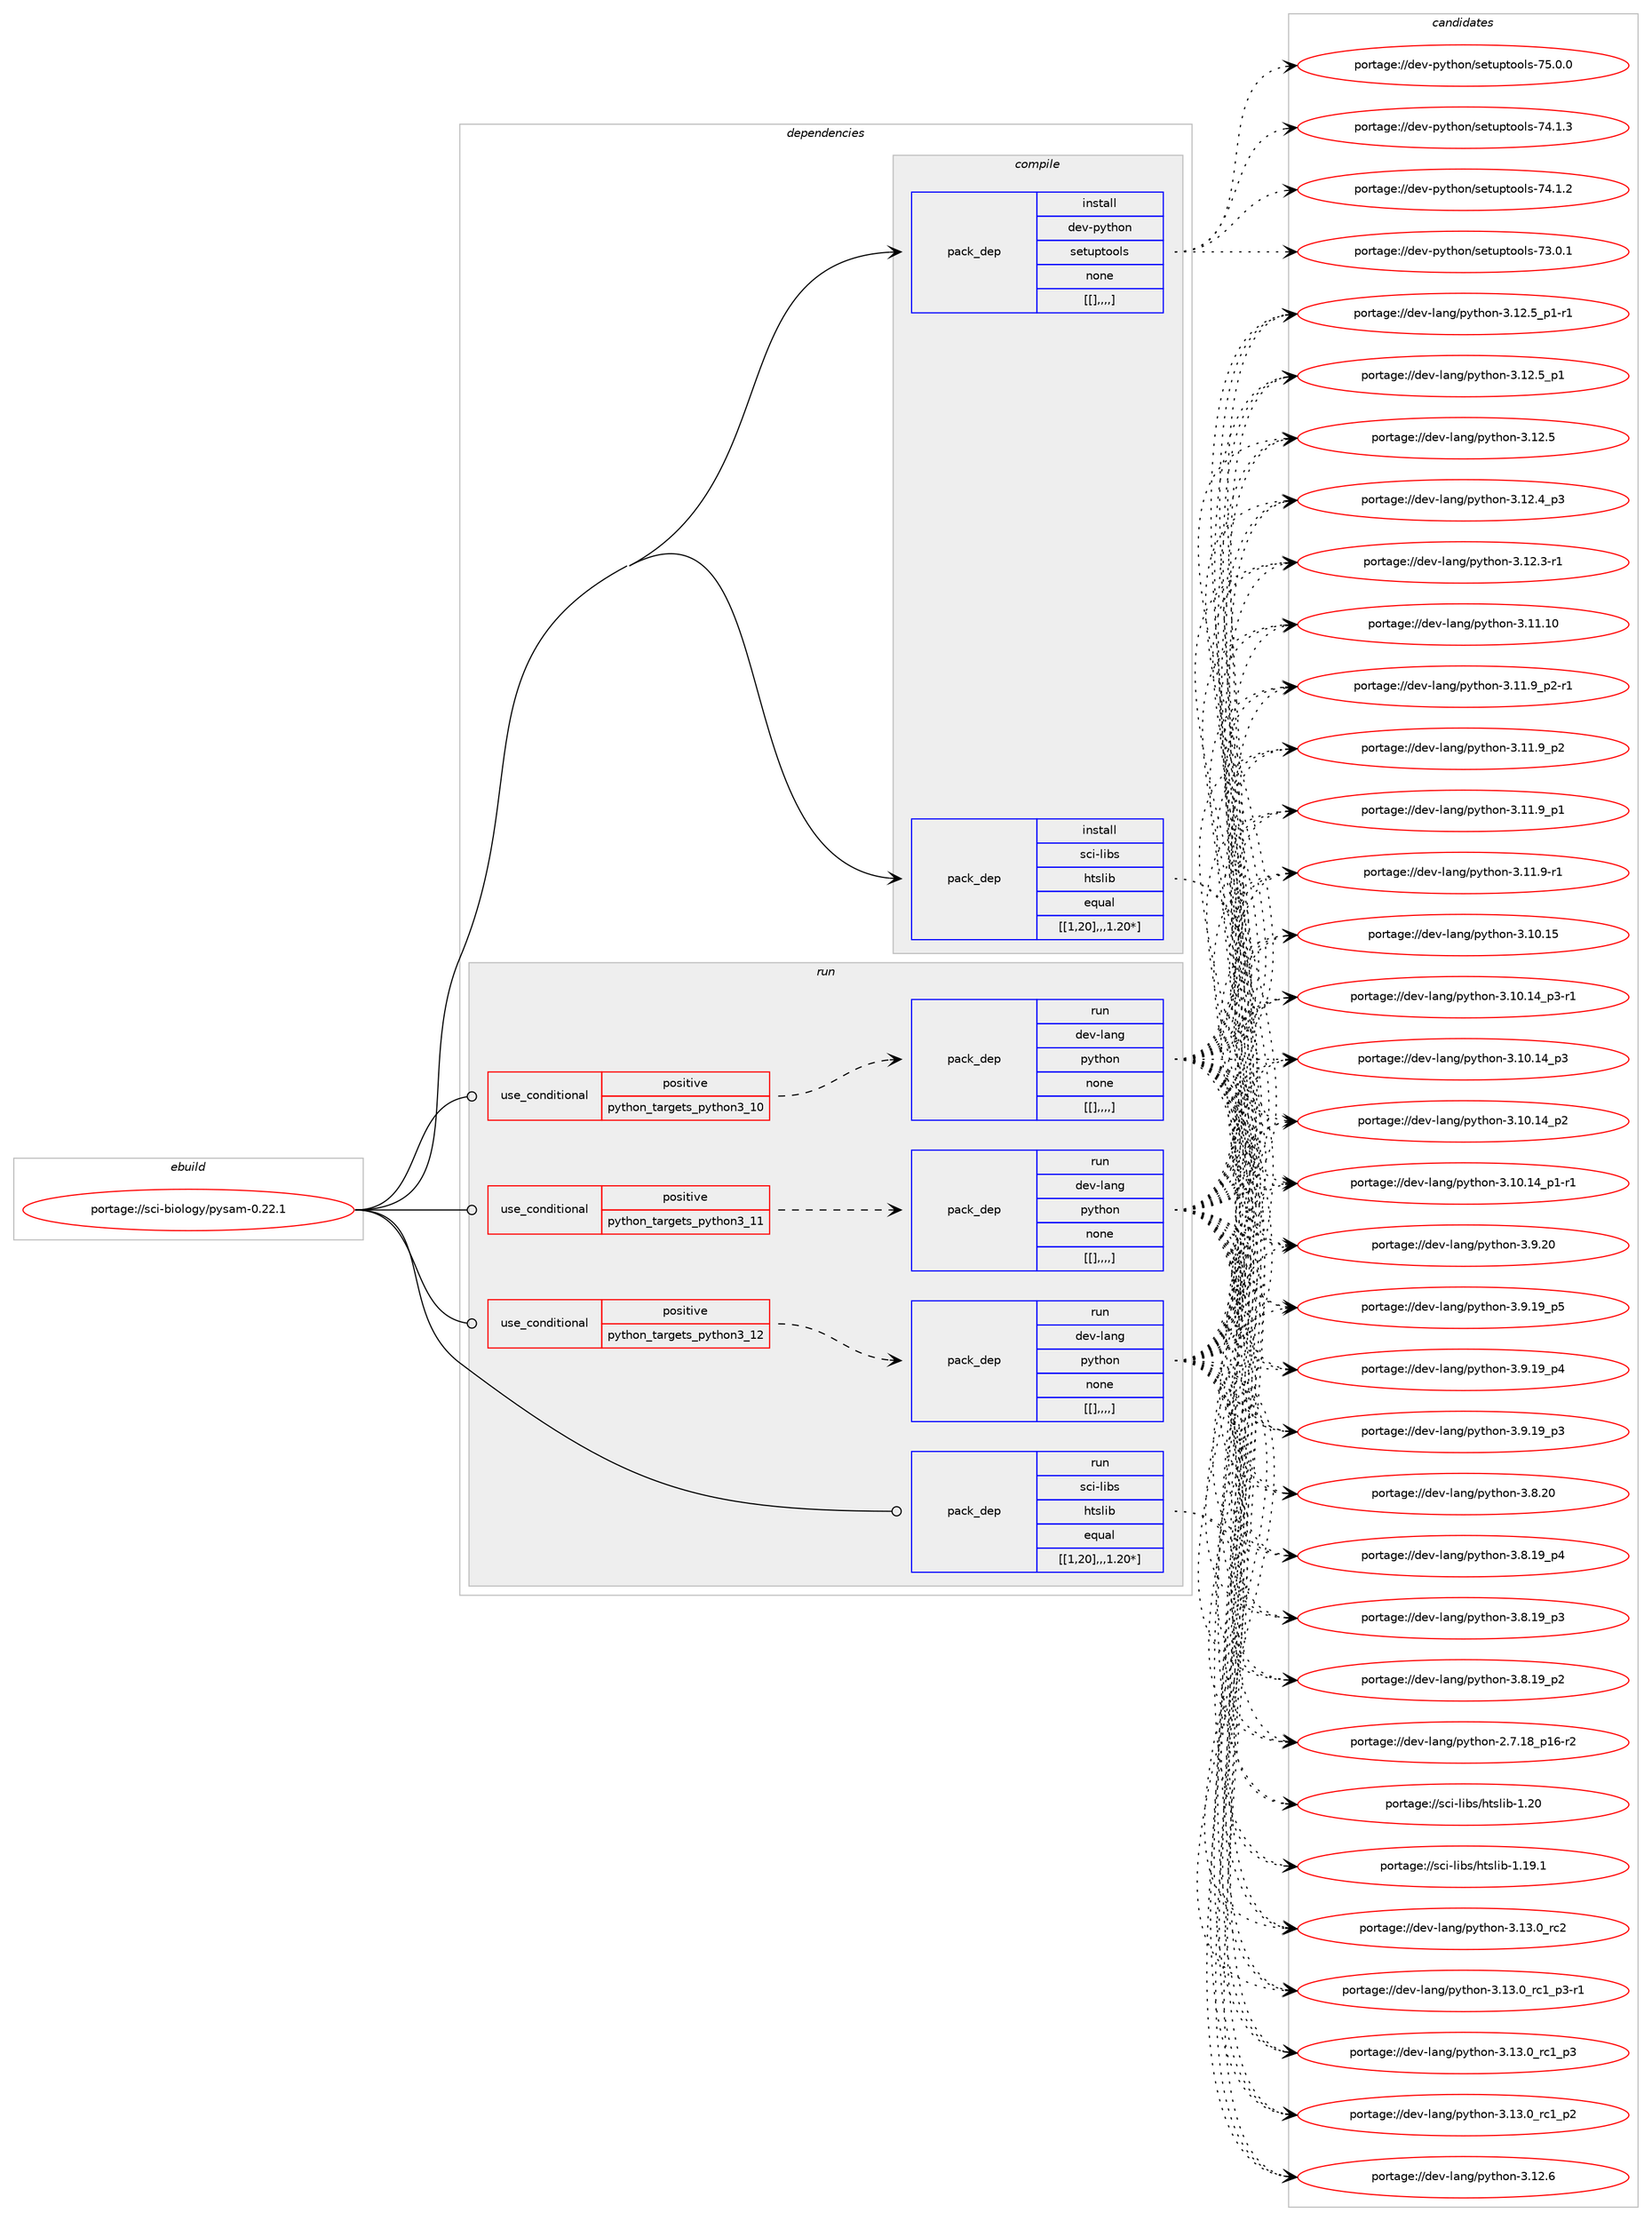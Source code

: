 digraph prolog {

# *************
# Graph options
# *************

newrank=true;
concentrate=true;
compound=true;
graph [rankdir=LR,fontname=Helvetica,fontsize=10,ranksep=1.5];#, ranksep=2.5, nodesep=0.2];
edge  [arrowhead=vee];
node  [fontname=Helvetica,fontsize=10];

# **********
# The ebuild
# **********

subgraph cluster_leftcol {
color=gray;
label=<<i>ebuild</i>>;
id [label="portage://sci-biology/pysam-0.22.1", color=red, width=4, href="../sci-biology/pysam-0.22.1.svg"];
}

# ****************
# The dependencies
# ****************

subgraph cluster_midcol {
color=gray;
label=<<i>dependencies</i>>;
subgraph cluster_compile {
fillcolor="#eeeeee";
style=filled;
label=<<i>compile</i>>;
subgraph pack298070 {
dependency408886 [label=<<TABLE BORDER="0" CELLBORDER="1" CELLSPACING="0" CELLPADDING="4" WIDTH="220"><TR><TD ROWSPAN="6" CELLPADDING="30">pack_dep</TD></TR><TR><TD WIDTH="110">install</TD></TR><TR><TD>dev-python</TD></TR><TR><TD>setuptools</TD></TR><TR><TD>none</TD></TR><TR><TD>[[],,,,]</TD></TR></TABLE>>, shape=none, color=blue];
}
id:e -> dependency408886:w [weight=20,style="solid",arrowhead="vee"];
subgraph pack298071 {
dependency408887 [label=<<TABLE BORDER="0" CELLBORDER="1" CELLSPACING="0" CELLPADDING="4" WIDTH="220"><TR><TD ROWSPAN="6" CELLPADDING="30">pack_dep</TD></TR><TR><TD WIDTH="110">install</TD></TR><TR><TD>sci-libs</TD></TR><TR><TD>htslib</TD></TR><TR><TD>equal</TD></TR><TR><TD>[[1,20],,,1.20*]</TD></TR></TABLE>>, shape=none, color=blue];
}
id:e -> dependency408887:w [weight=20,style="solid",arrowhead="vee"];
}
subgraph cluster_compileandrun {
fillcolor="#eeeeee";
style=filled;
label=<<i>compile and run</i>>;
}
subgraph cluster_run {
fillcolor="#eeeeee";
style=filled;
label=<<i>run</i>>;
subgraph cond107858 {
dependency408888 [label=<<TABLE BORDER="0" CELLBORDER="1" CELLSPACING="0" CELLPADDING="4"><TR><TD ROWSPAN="3" CELLPADDING="10">use_conditional</TD></TR><TR><TD>positive</TD></TR><TR><TD>python_targets_python3_10</TD></TR></TABLE>>, shape=none, color=red];
subgraph pack298072 {
dependency408889 [label=<<TABLE BORDER="0" CELLBORDER="1" CELLSPACING="0" CELLPADDING="4" WIDTH="220"><TR><TD ROWSPAN="6" CELLPADDING="30">pack_dep</TD></TR><TR><TD WIDTH="110">run</TD></TR><TR><TD>dev-lang</TD></TR><TR><TD>python</TD></TR><TR><TD>none</TD></TR><TR><TD>[[],,,,]</TD></TR></TABLE>>, shape=none, color=blue];
}
dependency408888:e -> dependency408889:w [weight=20,style="dashed",arrowhead="vee"];
}
id:e -> dependency408888:w [weight=20,style="solid",arrowhead="odot"];
subgraph cond107859 {
dependency408890 [label=<<TABLE BORDER="0" CELLBORDER="1" CELLSPACING="0" CELLPADDING="4"><TR><TD ROWSPAN="3" CELLPADDING="10">use_conditional</TD></TR><TR><TD>positive</TD></TR><TR><TD>python_targets_python3_11</TD></TR></TABLE>>, shape=none, color=red];
subgraph pack298073 {
dependency408891 [label=<<TABLE BORDER="0" CELLBORDER="1" CELLSPACING="0" CELLPADDING="4" WIDTH="220"><TR><TD ROWSPAN="6" CELLPADDING="30">pack_dep</TD></TR><TR><TD WIDTH="110">run</TD></TR><TR><TD>dev-lang</TD></TR><TR><TD>python</TD></TR><TR><TD>none</TD></TR><TR><TD>[[],,,,]</TD></TR></TABLE>>, shape=none, color=blue];
}
dependency408890:e -> dependency408891:w [weight=20,style="dashed",arrowhead="vee"];
}
id:e -> dependency408890:w [weight=20,style="solid",arrowhead="odot"];
subgraph cond107860 {
dependency408892 [label=<<TABLE BORDER="0" CELLBORDER="1" CELLSPACING="0" CELLPADDING="4"><TR><TD ROWSPAN="3" CELLPADDING="10">use_conditional</TD></TR><TR><TD>positive</TD></TR><TR><TD>python_targets_python3_12</TD></TR></TABLE>>, shape=none, color=red];
subgraph pack298074 {
dependency408893 [label=<<TABLE BORDER="0" CELLBORDER="1" CELLSPACING="0" CELLPADDING="4" WIDTH="220"><TR><TD ROWSPAN="6" CELLPADDING="30">pack_dep</TD></TR><TR><TD WIDTH="110">run</TD></TR><TR><TD>dev-lang</TD></TR><TR><TD>python</TD></TR><TR><TD>none</TD></TR><TR><TD>[[],,,,]</TD></TR></TABLE>>, shape=none, color=blue];
}
dependency408892:e -> dependency408893:w [weight=20,style="dashed",arrowhead="vee"];
}
id:e -> dependency408892:w [weight=20,style="solid",arrowhead="odot"];
subgraph pack298075 {
dependency408894 [label=<<TABLE BORDER="0" CELLBORDER="1" CELLSPACING="0" CELLPADDING="4" WIDTH="220"><TR><TD ROWSPAN="6" CELLPADDING="30">pack_dep</TD></TR><TR><TD WIDTH="110">run</TD></TR><TR><TD>sci-libs</TD></TR><TR><TD>htslib</TD></TR><TR><TD>equal</TD></TR><TR><TD>[[1,20],,,1.20*]</TD></TR></TABLE>>, shape=none, color=blue];
}
id:e -> dependency408894:w [weight=20,style="solid",arrowhead="odot"];
}
}

# **************
# The candidates
# **************

subgraph cluster_choices {
rank=same;
color=gray;
label=<<i>candidates</i>>;

subgraph choice298070 {
color=black;
nodesep=1;
choice100101118451121211161041111104711510111611711211611111110811545555346484648 [label="portage://dev-python/setuptools-75.0.0", color=red, width=4,href="../dev-python/setuptools-75.0.0.svg"];
choice100101118451121211161041111104711510111611711211611111110811545555246494651 [label="portage://dev-python/setuptools-74.1.3", color=red, width=4,href="../dev-python/setuptools-74.1.3.svg"];
choice100101118451121211161041111104711510111611711211611111110811545555246494650 [label="portage://dev-python/setuptools-74.1.2", color=red, width=4,href="../dev-python/setuptools-74.1.2.svg"];
choice100101118451121211161041111104711510111611711211611111110811545555146484649 [label="portage://dev-python/setuptools-73.0.1", color=red, width=4,href="../dev-python/setuptools-73.0.1.svg"];
dependency408886:e -> choice100101118451121211161041111104711510111611711211611111110811545555346484648:w [style=dotted,weight="100"];
dependency408886:e -> choice100101118451121211161041111104711510111611711211611111110811545555246494651:w [style=dotted,weight="100"];
dependency408886:e -> choice100101118451121211161041111104711510111611711211611111110811545555246494650:w [style=dotted,weight="100"];
dependency408886:e -> choice100101118451121211161041111104711510111611711211611111110811545555146484649:w [style=dotted,weight="100"];
}
subgraph choice298071 {
color=black;
nodesep=1;
choice11599105451081059811547104116115108105984549465048 [label="portage://sci-libs/htslib-1.20", color=red, width=4,href="../sci-libs/htslib-1.20.svg"];
choice115991054510810598115471041161151081059845494649574649 [label="portage://sci-libs/htslib-1.19.1", color=red, width=4,href="../sci-libs/htslib-1.19.1.svg"];
dependency408887:e -> choice11599105451081059811547104116115108105984549465048:w [style=dotted,weight="100"];
dependency408887:e -> choice115991054510810598115471041161151081059845494649574649:w [style=dotted,weight="100"];
}
subgraph choice298072 {
color=black;
nodesep=1;
choice10010111845108971101034711212111610411111045514649514648951149950 [label="portage://dev-lang/python-3.13.0_rc2", color=red, width=4,href="../dev-lang/python-3.13.0_rc2.svg"];
choice1001011184510897110103471121211161041111104551464951464895114994995112514511449 [label="portage://dev-lang/python-3.13.0_rc1_p3-r1", color=red, width=4,href="../dev-lang/python-3.13.0_rc1_p3-r1.svg"];
choice100101118451089711010347112121116104111110455146495146489511499499511251 [label="portage://dev-lang/python-3.13.0_rc1_p3", color=red, width=4,href="../dev-lang/python-3.13.0_rc1_p3.svg"];
choice100101118451089711010347112121116104111110455146495146489511499499511250 [label="portage://dev-lang/python-3.13.0_rc1_p2", color=red, width=4,href="../dev-lang/python-3.13.0_rc1_p2.svg"];
choice10010111845108971101034711212111610411111045514649504654 [label="portage://dev-lang/python-3.12.6", color=red, width=4,href="../dev-lang/python-3.12.6.svg"];
choice1001011184510897110103471121211161041111104551464950465395112494511449 [label="portage://dev-lang/python-3.12.5_p1-r1", color=red, width=4,href="../dev-lang/python-3.12.5_p1-r1.svg"];
choice100101118451089711010347112121116104111110455146495046539511249 [label="portage://dev-lang/python-3.12.5_p1", color=red, width=4,href="../dev-lang/python-3.12.5_p1.svg"];
choice10010111845108971101034711212111610411111045514649504653 [label="portage://dev-lang/python-3.12.5", color=red, width=4,href="../dev-lang/python-3.12.5.svg"];
choice100101118451089711010347112121116104111110455146495046529511251 [label="portage://dev-lang/python-3.12.4_p3", color=red, width=4,href="../dev-lang/python-3.12.4_p3.svg"];
choice100101118451089711010347112121116104111110455146495046514511449 [label="portage://dev-lang/python-3.12.3-r1", color=red, width=4,href="../dev-lang/python-3.12.3-r1.svg"];
choice1001011184510897110103471121211161041111104551464949464948 [label="portage://dev-lang/python-3.11.10", color=red, width=4,href="../dev-lang/python-3.11.10.svg"];
choice1001011184510897110103471121211161041111104551464949465795112504511449 [label="portage://dev-lang/python-3.11.9_p2-r1", color=red, width=4,href="../dev-lang/python-3.11.9_p2-r1.svg"];
choice100101118451089711010347112121116104111110455146494946579511250 [label="portage://dev-lang/python-3.11.9_p2", color=red, width=4,href="../dev-lang/python-3.11.9_p2.svg"];
choice100101118451089711010347112121116104111110455146494946579511249 [label="portage://dev-lang/python-3.11.9_p1", color=red, width=4,href="../dev-lang/python-3.11.9_p1.svg"];
choice100101118451089711010347112121116104111110455146494946574511449 [label="portage://dev-lang/python-3.11.9-r1", color=red, width=4,href="../dev-lang/python-3.11.9-r1.svg"];
choice1001011184510897110103471121211161041111104551464948464953 [label="portage://dev-lang/python-3.10.15", color=red, width=4,href="../dev-lang/python-3.10.15.svg"];
choice100101118451089711010347112121116104111110455146494846495295112514511449 [label="portage://dev-lang/python-3.10.14_p3-r1", color=red, width=4,href="../dev-lang/python-3.10.14_p3-r1.svg"];
choice10010111845108971101034711212111610411111045514649484649529511251 [label="portage://dev-lang/python-3.10.14_p3", color=red, width=4,href="../dev-lang/python-3.10.14_p3.svg"];
choice10010111845108971101034711212111610411111045514649484649529511250 [label="portage://dev-lang/python-3.10.14_p2", color=red, width=4,href="../dev-lang/python-3.10.14_p2.svg"];
choice100101118451089711010347112121116104111110455146494846495295112494511449 [label="portage://dev-lang/python-3.10.14_p1-r1", color=red, width=4,href="../dev-lang/python-3.10.14_p1-r1.svg"];
choice10010111845108971101034711212111610411111045514657465048 [label="portage://dev-lang/python-3.9.20", color=red, width=4,href="../dev-lang/python-3.9.20.svg"];
choice100101118451089711010347112121116104111110455146574649579511253 [label="portage://dev-lang/python-3.9.19_p5", color=red, width=4,href="../dev-lang/python-3.9.19_p5.svg"];
choice100101118451089711010347112121116104111110455146574649579511252 [label="portage://dev-lang/python-3.9.19_p4", color=red, width=4,href="../dev-lang/python-3.9.19_p4.svg"];
choice100101118451089711010347112121116104111110455146574649579511251 [label="portage://dev-lang/python-3.9.19_p3", color=red, width=4,href="../dev-lang/python-3.9.19_p3.svg"];
choice10010111845108971101034711212111610411111045514656465048 [label="portage://dev-lang/python-3.8.20", color=red, width=4,href="../dev-lang/python-3.8.20.svg"];
choice100101118451089711010347112121116104111110455146564649579511252 [label="portage://dev-lang/python-3.8.19_p4", color=red, width=4,href="../dev-lang/python-3.8.19_p4.svg"];
choice100101118451089711010347112121116104111110455146564649579511251 [label="portage://dev-lang/python-3.8.19_p3", color=red, width=4,href="../dev-lang/python-3.8.19_p3.svg"];
choice100101118451089711010347112121116104111110455146564649579511250 [label="portage://dev-lang/python-3.8.19_p2", color=red, width=4,href="../dev-lang/python-3.8.19_p2.svg"];
choice100101118451089711010347112121116104111110455046554649569511249544511450 [label="portage://dev-lang/python-2.7.18_p16-r2", color=red, width=4,href="../dev-lang/python-2.7.18_p16-r2.svg"];
dependency408889:e -> choice10010111845108971101034711212111610411111045514649514648951149950:w [style=dotted,weight="100"];
dependency408889:e -> choice1001011184510897110103471121211161041111104551464951464895114994995112514511449:w [style=dotted,weight="100"];
dependency408889:e -> choice100101118451089711010347112121116104111110455146495146489511499499511251:w [style=dotted,weight="100"];
dependency408889:e -> choice100101118451089711010347112121116104111110455146495146489511499499511250:w [style=dotted,weight="100"];
dependency408889:e -> choice10010111845108971101034711212111610411111045514649504654:w [style=dotted,weight="100"];
dependency408889:e -> choice1001011184510897110103471121211161041111104551464950465395112494511449:w [style=dotted,weight="100"];
dependency408889:e -> choice100101118451089711010347112121116104111110455146495046539511249:w [style=dotted,weight="100"];
dependency408889:e -> choice10010111845108971101034711212111610411111045514649504653:w [style=dotted,weight="100"];
dependency408889:e -> choice100101118451089711010347112121116104111110455146495046529511251:w [style=dotted,weight="100"];
dependency408889:e -> choice100101118451089711010347112121116104111110455146495046514511449:w [style=dotted,weight="100"];
dependency408889:e -> choice1001011184510897110103471121211161041111104551464949464948:w [style=dotted,weight="100"];
dependency408889:e -> choice1001011184510897110103471121211161041111104551464949465795112504511449:w [style=dotted,weight="100"];
dependency408889:e -> choice100101118451089711010347112121116104111110455146494946579511250:w [style=dotted,weight="100"];
dependency408889:e -> choice100101118451089711010347112121116104111110455146494946579511249:w [style=dotted,weight="100"];
dependency408889:e -> choice100101118451089711010347112121116104111110455146494946574511449:w [style=dotted,weight="100"];
dependency408889:e -> choice1001011184510897110103471121211161041111104551464948464953:w [style=dotted,weight="100"];
dependency408889:e -> choice100101118451089711010347112121116104111110455146494846495295112514511449:w [style=dotted,weight="100"];
dependency408889:e -> choice10010111845108971101034711212111610411111045514649484649529511251:w [style=dotted,weight="100"];
dependency408889:e -> choice10010111845108971101034711212111610411111045514649484649529511250:w [style=dotted,weight="100"];
dependency408889:e -> choice100101118451089711010347112121116104111110455146494846495295112494511449:w [style=dotted,weight="100"];
dependency408889:e -> choice10010111845108971101034711212111610411111045514657465048:w [style=dotted,weight="100"];
dependency408889:e -> choice100101118451089711010347112121116104111110455146574649579511253:w [style=dotted,weight="100"];
dependency408889:e -> choice100101118451089711010347112121116104111110455146574649579511252:w [style=dotted,weight="100"];
dependency408889:e -> choice100101118451089711010347112121116104111110455146574649579511251:w [style=dotted,weight="100"];
dependency408889:e -> choice10010111845108971101034711212111610411111045514656465048:w [style=dotted,weight="100"];
dependency408889:e -> choice100101118451089711010347112121116104111110455146564649579511252:w [style=dotted,weight="100"];
dependency408889:e -> choice100101118451089711010347112121116104111110455146564649579511251:w [style=dotted,weight="100"];
dependency408889:e -> choice100101118451089711010347112121116104111110455146564649579511250:w [style=dotted,weight="100"];
dependency408889:e -> choice100101118451089711010347112121116104111110455046554649569511249544511450:w [style=dotted,weight="100"];
}
subgraph choice298073 {
color=black;
nodesep=1;
choice10010111845108971101034711212111610411111045514649514648951149950 [label="portage://dev-lang/python-3.13.0_rc2", color=red, width=4,href="../dev-lang/python-3.13.0_rc2.svg"];
choice1001011184510897110103471121211161041111104551464951464895114994995112514511449 [label="portage://dev-lang/python-3.13.0_rc1_p3-r1", color=red, width=4,href="../dev-lang/python-3.13.0_rc1_p3-r1.svg"];
choice100101118451089711010347112121116104111110455146495146489511499499511251 [label="portage://dev-lang/python-3.13.0_rc1_p3", color=red, width=4,href="../dev-lang/python-3.13.0_rc1_p3.svg"];
choice100101118451089711010347112121116104111110455146495146489511499499511250 [label="portage://dev-lang/python-3.13.0_rc1_p2", color=red, width=4,href="../dev-lang/python-3.13.0_rc1_p2.svg"];
choice10010111845108971101034711212111610411111045514649504654 [label="portage://dev-lang/python-3.12.6", color=red, width=4,href="../dev-lang/python-3.12.6.svg"];
choice1001011184510897110103471121211161041111104551464950465395112494511449 [label="portage://dev-lang/python-3.12.5_p1-r1", color=red, width=4,href="../dev-lang/python-3.12.5_p1-r1.svg"];
choice100101118451089711010347112121116104111110455146495046539511249 [label="portage://dev-lang/python-3.12.5_p1", color=red, width=4,href="../dev-lang/python-3.12.5_p1.svg"];
choice10010111845108971101034711212111610411111045514649504653 [label="portage://dev-lang/python-3.12.5", color=red, width=4,href="../dev-lang/python-3.12.5.svg"];
choice100101118451089711010347112121116104111110455146495046529511251 [label="portage://dev-lang/python-3.12.4_p3", color=red, width=4,href="../dev-lang/python-3.12.4_p3.svg"];
choice100101118451089711010347112121116104111110455146495046514511449 [label="portage://dev-lang/python-3.12.3-r1", color=red, width=4,href="../dev-lang/python-3.12.3-r1.svg"];
choice1001011184510897110103471121211161041111104551464949464948 [label="portage://dev-lang/python-3.11.10", color=red, width=4,href="../dev-lang/python-3.11.10.svg"];
choice1001011184510897110103471121211161041111104551464949465795112504511449 [label="portage://dev-lang/python-3.11.9_p2-r1", color=red, width=4,href="../dev-lang/python-3.11.9_p2-r1.svg"];
choice100101118451089711010347112121116104111110455146494946579511250 [label="portage://dev-lang/python-3.11.9_p2", color=red, width=4,href="../dev-lang/python-3.11.9_p2.svg"];
choice100101118451089711010347112121116104111110455146494946579511249 [label="portage://dev-lang/python-3.11.9_p1", color=red, width=4,href="../dev-lang/python-3.11.9_p1.svg"];
choice100101118451089711010347112121116104111110455146494946574511449 [label="portage://dev-lang/python-3.11.9-r1", color=red, width=4,href="../dev-lang/python-3.11.9-r1.svg"];
choice1001011184510897110103471121211161041111104551464948464953 [label="portage://dev-lang/python-3.10.15", color=red, width=4,href="../dev-lang/python-3.10.15.svg"];
choice100101118451089711010347112121116104111110455146494846495295112514511449 [label="portage://dev-lang/python-3.10.14_p3-r1", color=red, width=4,href="../dev-lang/python-3.10.14_p3-r1.svg"];
choice10010111845108971101034711212111610411111045514649484649529511251 [label="portage://dev-lang/python-3.10.14_p3", color=red, width=4,href="../dev-lang/python-3.10.14_p3.svg"];
choice10010111845108971101034711212111610411111045514649484649529511250 [label="portage://dev-lang/python-3.10.14_p2", color=red, width=4,href="../dev-lang/python-3.10.14_p2.svg"];
choice100101118451089711010347112121116104111110455146494846495295112494511449 [label="portage://dev-lang/python-3.10.14_p1-r1", color=red, width=4,href="../dev-lang/python-3.10.14_p1-r1.svg"];
choice10010111845108971101034711212111610411111045514657465048 [label="portage://dev-lang/python-3.9.20", color=red, width=4,href="../dev-lang/python-3.9.20.svg"];
choice100101118451089711010347112121116104111110455146574649579511253 [label="portage://dev-lang/python-3.9.19_p5", color=red, width=4,href="../dev-lang/python-3.9.19_p5.svg"];
choice100101118451089711010347112121116104111110455146574649579511252 [label="portage://dev-lang/python-3.9.19_p4", color=red, width=4,href="../dev-lang/python-3.9.19_p4.svg"];
choice100101118451089711010347112121116104111110455146574649579511251 [label="portage://dev-lang/python-3.9.19_p3", color=red, width=4,href="../dev-lang/python-3.9.19_p3.svg"];
choice10010111845108971101034711212111610411111045514656465048 [label="portage://dev-lang/python-3.8.20", color=red, width=4,href="../dev-lang/python-3.8.20.svg"];
choice100101118451089711010347112121116104111110455146564649579511252 [label="portage://dev-lang/python-3.8.19_p4", color=red, width=4,href="../dev-lang/python-3.8.19_p4.svg"];
choice100101118451089711010347112121116104111110455146564649579511251 [label="portage://dev-lang/python-3.8.19_p3", color=red, width=4,href="../dev-lang/python-3.8.19_p3.svg"];
choice100101118451089711010347112121116104111110455146564649579511250 [label="portage://dev-lang/python-3.8.19_p2", color=red, width=4,href="../dev-lang/python-3.8.19_p2.svg"];
choice100101118451089711010347112121116104111110455046554649569511249544511450 [label="portage://dev-lang/python-2.7.18_p16-r2", color=red, width=4,href="../dev-lang/python-2.7.18_p16-r2.svg"];
dependency408891:e -> choice10010111845108971101034711212111610411111045514649514648951149950:w [style=dotted,weight="100"];
dependency408891:e -> choice1001011184510897110103471121211161041111104551464951464895114994995112514511449:w [style=dotted,weight="100"];
dependency408891:e -> choice100101118451089711010347112121116104111110455146495146489511499499511251:w [style=dotted,weight="100"];
dependency408891:e -> choice100101118451089711010347112121116104111110455146495146489511499499511250:w [style=dotted,weight="100"];
dependency408891:e -> choice10010111845108971101034711212111610411111045514649504654:w [style=dotted,weight="100"];
dependency408891:e -> choice1001011184510897110103471121211161041111104551464950465395112494511449:w [style=dotted,weight="100"];
dependency408891:e -> choice100101118451089711010347112121116104111110455146495046539511249:w [style=dotted,weight="100"];
dependency408891:e -> choice10010111845108971101034711212111610411111045514649504653:w [style=dotted,weight="100"];
dependency408891:e -> choice100101118451089711010347112121116104111110455146495046529511251:w [style=dotted,weight="100"];
dependency408891:e -> choice100101118451089711010347112121116104111110455146495046514511449:w [style=dotted,weight="100"];
dependency408891:e -> choice1001011184510897110103471121211161041111104551464949464948:w [style=dotted,weight="100"];
dependency408891:e -> choice1001011184510897110103471121211161041111104551464949465795112504511449:w [style=dotted,weight="100"];
dependency408891:e -> choice100101118451089711010347112121116104111110455146494946579511250:w [style=dotted,weight="100"];
dependency408891:e -> choice100101118451089711010347112121116104111110455146494946579511249:w [style=dotted,weight="100"];
dependency408891:e -> choice100101118451089711010347112121116104111110455146494946574511449:w [style=dotted,weight="100"];
dependency408891:e -> choice1001011184510897110103471121211161041111104551464948464953:w [style=dotted,weight="100"];
dependency408891:e -> choice100101118451089711010347112121116104111110455146494846495295112514511449:w [style=dotted,weight="100"];
dependency408891:e -> choice10010111845108971101034711212111610411111045514649484649529511251:w [style=dotted,weight="100"];
dependency408891:e -> choice10010111845108971101034711212111610411111045514649484649529511250:w [style=dotted,weight="100"];
dependency408891:e -> choice100101118451089711010347112121116104111110455146494846495295112494511449:w [style=dotted,weight="100"];
dependency408891:e -> choice10010111845108971101034711212111610411111045514657465048:w [style=dotted,weight="100"];
dependency408891:e -> choice100101118451089711010347112121116104111110455146574649579511253:w [style=dotted,weight="100"];
dependency408891:e -> choice100101118451089711010347112121116104111110455146574649579511252:w [style=dotted,weight="100"];
dependency408891:e -> choice100101118451089711010347112121116104111110455146574649579511251:w [style=dotted,weight="100"];
dependency408891:e -> choice10010111845108971101034711212111610411111045514656465048:w [style=dotted,weight="100"];
dependency408891:e -> choice100101118451089711010347112121116104111110455146564649579511252:w [style=dotted,weight="100"];
dependency408891:e -> choice100101118451089711010347112121116104111110455146564649579511251:w [style=dotted,weight="100"];
dependency408891:e -> choice100101118451089711010347112121116104111110455146564649579511250:w [style=dotted,weight="100"];
dependency408891:e -> choice100101118451089711010347112121116104111110455046554649569511249544511450:w [style=dotted,weight="100"];
}
subgraph choice298074 {
color=black;
nodesep=1;
choice10010111845108971101034711212111610411111045514649514648951149950 [label="portage://dev-lang/python-3.13.0_rc2", color=red, width=4,href="../dev-lang/python-3.13.0_rc2.svg"];
choice1001011184510897110103471121211161041111104551464951464895114994995112514511449 [label="portage://dev-lang/python-3.13.0_rc1_p3-r1", color=red, width=4,href="../dev-lang/python-3.13.0_rc1_p3-r1.svg"];
choice100101118451089711010347112121116104111110455146495146489511499499511251 [label="portage://dev-lang/python-3.13.0_rc1_p3", color=red, width=4,href="../dev-lang/python-3.13.0_rc1_p3.svg"];
choice100101118451089711010347112121116104111110455146495146489511499499511250 [label="portage://dev-lang/python-3.13.0_rc1_p2", color=red, width=4,href="../dev-lang/python-3.13.0_rc1_p2.svg"];
choice10010111845108971101034711212111610411111045514649504654 [label="portage://dev-lang/python-3.12.6", color=red, width=4,href="../dev-lang/python-3.12.6.svg"];
choice1001011184510897110103471121211161041111104551464950465395112494511449 [label="portage://dev-lang/python-3.12.5_p1-r1", color=red, width=4,href="../dev-lang/python-3.12.5_p1-r1.svg"];
choice100101118451089711010347112121116104111110455146495046539511249 [label="portage://dev-lang/python-3.12.5_p1", color=red, width=4,href="../dev-lang/python-3.12.5_p1.svg"];
choice10010111845108971101034711212111610411111045514649504653 [label="portage://dev-lang/python-3.12.5", color=red, width=4,href="../dev-lang/python-3.12.5.svg"];
choice100101118451089711010347112121116104111110455146495046529511251 [label="portage://dev-lang/python-3.12.4_p3", color=red, width=4,href="../dev-lang/python-3.12.4_p3.svg"];
choice100101118451089711010347112121116104111110455146495046514511449 [label="portage://dev-lang/python-3.12.3-r1", color=red, width=4,href="../dev-lang/python-3.12.3-r1.svg"];
choice1001011184510897110103471121211161041111104551464949464948 [label="portage://dev-lang/python-3.11.10", color=red, width=4,href="../dev-lang/python-3.11.10.svg"];
choice1001011184510897110103471121211161041111104551464949465795112504511449 [label="portage://dev-lang/python-3.11.9_p2-r1", color=red, width=4,href="../dev-lang/python-3.11.9_p2-r1.svg"];
choice100101118451089711010347112121116104111110455146494946579511250 [label="portage://dev-lang/python-3.11.9_p2", color=red, width=4,href="../dev-lang/python-3.11.9_p2.svg"];
choice100101118451089711010347112121116104111110455146494946579511249 [label="portage://dev-lang/python-3.11.9_p1", color=red, width=4,href="../dev-lang/python-3.11.9_p1.svg"];
choice100101118451089711010347112121116104111110455146494946574511449 [label="portage://dev-lang/python-3.11.9-r1", color=red, width=4,href="../dev-lang/python-3.11.9-r1.svg"];
choice1001011184510897110103471121211161041111104551464948464953 [label="portage://dev-lang/python-3.10.15", color=red, width=4,href="../dev-lang/python-3.10.15.svg"];
choice100101118451089711010347112121116104111110455146494846495295112514511449 [label="portage://dev-lang/python-3.10.14_p3-r1", color=red, width=4,href="../dev-lang/python-3.10.14_p3-r1.svg"];
choice10010111845108971101034711212111610411111045514649484649529511251 [label="portage://dev-lang/python-3.10.14_p3", color=red, width=4,href="../dev-lang/python-3.10.14_p3.svg"];
choice10010111845108971101034711212111610411111045514649484649529511250 [label="portage://dev-lang/python-3.10.14_p2", color=red, width=4,href="../dev-lang/python-3.10.14_p2.svg"];
choice100101118451089711010347112121116104111110455146494846495295112494511449 [label="portage://dev-lang/python-3.10.14_p1-r1", color=red, width=4,href="../dev-lang/python-3.10.14_p1-r1.svg"];
choice10010111845108971101034711212111610411111045514657465048 [label="portage://dev-lang/python-3.9.20", color=red, width=4,href="../dev-lang/python-3.9.20.svg"];
choice100101118451089711010347112121116104111110455146574649579511253 [label="portage://dev-lang/python-3.9.19_p5", color=red, width=4,href="../dev-lang/python-3.9.19_p5.svg"];
choice100101118451089711010347112121116104111110455146574649579511252 [label="portage://dev-lang/python-3.9.19_p4", color=red, width=4,href="../dev-lang/python-3.9.19_p4.svg"];
choice100101118451089711010347112121116104111110455146574649579511251 [label="portage://dev-lang/python-3.9.19_p3", color=red, width=4,href="../dev-lang/python-3.9.19_p3.svg"];
choice10010111845108971101034711212111610411111045514656465048 [label="portage://dev-lang/python-3.8.20", color=red, width=4,href="../dev-lang/python-3.8.20.svg"];
choice100101118451089711010347112121116104111110455146564649579511252 [label="portage://dev-lang/python-3.8.19_p4", color=red, width=4,href="../dev-lang/python-3.8.19_p4.svg"];
choice100101118451089711010347112121116104111110455146564649579511251 [label="portage://dev-lang/python-3.8.19_p3", color=red, width=4,href="../dev-lang/python-3.8.19_p3.svg"];
choice100101118451089711010347112121116104111110455146564649579511250 [label="portage://dev-lang/python-3.8.19_p2", color=red, width=4,href="../dev-lang/python-3.8.19_p2.svg"];
choice100101118451089711010347112121116104111110455046554649569511249544511450 [label="portage://dev-lang/python-2.7.18_p16-r2", color=red, width=4,href="../dev-lang/python-2.7.18_p16-r2.svg"];
dependency408893:e -> choice10010111845108971101034711212111610411111045514649514648951149950:w [style=dotted,weight="100"];
dependency408893:e -> choice1001011184510897110103471121211161041111104551464951464895114994995112514511449:w [style=dotted,weight="100"];
dependency408893:e -> choice100101118451089711010347112121116104111110455146495146489511499499511251:w [style=dotted,weight="100"];
dependency408893:e -> choice100101118451089711010347112121116104111110455146495146489511499499511250:w [style=dotted,weight="100"];
dependency408893:e -> choice10010111845108971101034711212111610411111045514649504654:w [style=dotted,weight="100"];
dependency408893:e -> choice1001011184510897110103471121211161041111104551464950465395112494511449:w [style=dotted,weight="100"];
dependency408893:e -> choice100101118451089711010347112121116104111110455146495046539511249:w [style=dotted,weight="100"];
dependency408893:e -> choice10010111845108971101034711212111610411111045514649504653:w [style=dotted,weight="100"];
dependency408893:e -> choice100101118451089711010347112121116104111110455146495046529511251:w [style=dotted,weight="100"];
dependency408893:e -> choice100101118451089711010347112121116104111110455146495046514511449:w [style=dotted,weight="100"];
dependency408893:e -> choice1001011184510897110103471121211161041111104551464949464948:w [style=dotted,weight="100"];
dependency408893:e -> choice1001011184510897110103471121211161041111104551464949465795112504511449:w [style=dotted,weight="100"];
dependency408893:e -> choice100101118451089711010347112121116104111110455146494946579511250:w [style=dotted,weight="100"];
dependency408893:e -> choice100101118451089711010347112121116104111110455146494946579511249:w [style=dotted,weight="100"];
dependency408893:e -> choice100101118451089711010347112121116104111110455146494946574511449:w [style=dotted,weight="100"];
dependency408893:e -> choice1001011184510897110103471121211161041111104551464948464953:w [style=dotted,weight="100"];
dependency408893:e -> choice100101118451089711010347112121116104111110455146494846495295112514511449:w [style=dotted,weight="100"];
dependency408893:e -> choice10010111845108971101034711212111610411111045514649484649529511251:w [style=dotted,weight="100"];
dependency408893:e -> choice10010111845108971101034711212111610411111045514649484649529511250:w [style=dotted,weight="100"];
dependency408893:e -> choice100101118451089711010347112121116104111110455146494846495295112494511449:w [style=dotted,weight="100"];
dependency408893:e -> choice10010111845108971101034711212111610411111045514657465048:w [style=dotted,weight="100"];
dependency408893:e -> choice100101118451089711010347112121116104111110455146574649579511253:w [style=dotted,weight="100"];
dependency408893:e -> choice100101118451089711010347112121116104111110455146574649579511252:w [style=dotted,weight="100"];
dependency408893:e -> choice100101118451089711010347112121116104111110455146574649579511251:w [style=dotted,weight="100"];
dependency408893:e -> choice10010111845108971101034711212111610411111045514656465048:w [style=dotted,weight="100"];
dependency408893:e -> choice100101118451089711010347112121116104111110455146564649579511252:w [style=dotted,weight="100"];
dependency408893:e -> choice100101118451089711010347112121116104111110455146564649579511251:w [style=dotted,weight="100"];
dependency408893:e -> choice100101118451089711010347112121116104111110455146564649579511250:w [style=dotted,weight="100"];
dependency408893:e -> choice100101118451089711010347112121116104111110455046554649569511249544511450:w [style=dotted,weight="100"];
}
subgraph choice298075 {
color=black;
nodesep=1;
choice11599105451081059811547104116115108105984549465048 [label="portage://sci-libs/htslib-1.20", color=red, width=4,href="../sci-libs/htslib-1.20.svg"];
choice115991054510810598115471041161151081059845494649574649 [label="portage://sci-libs/htslib-1.19.1", color=red, width=4,href="../sci-libs/htslib-1.19.1.svg"];
dependency408894:e -> choice11599105451081059811547104116115108105984549465048:w [style=dotted,weight="100"];
dependency408894:e -> choice115991054510810598115471041161151081059845494649574649:w [style=dotted,weight="100"];
}
}

}
